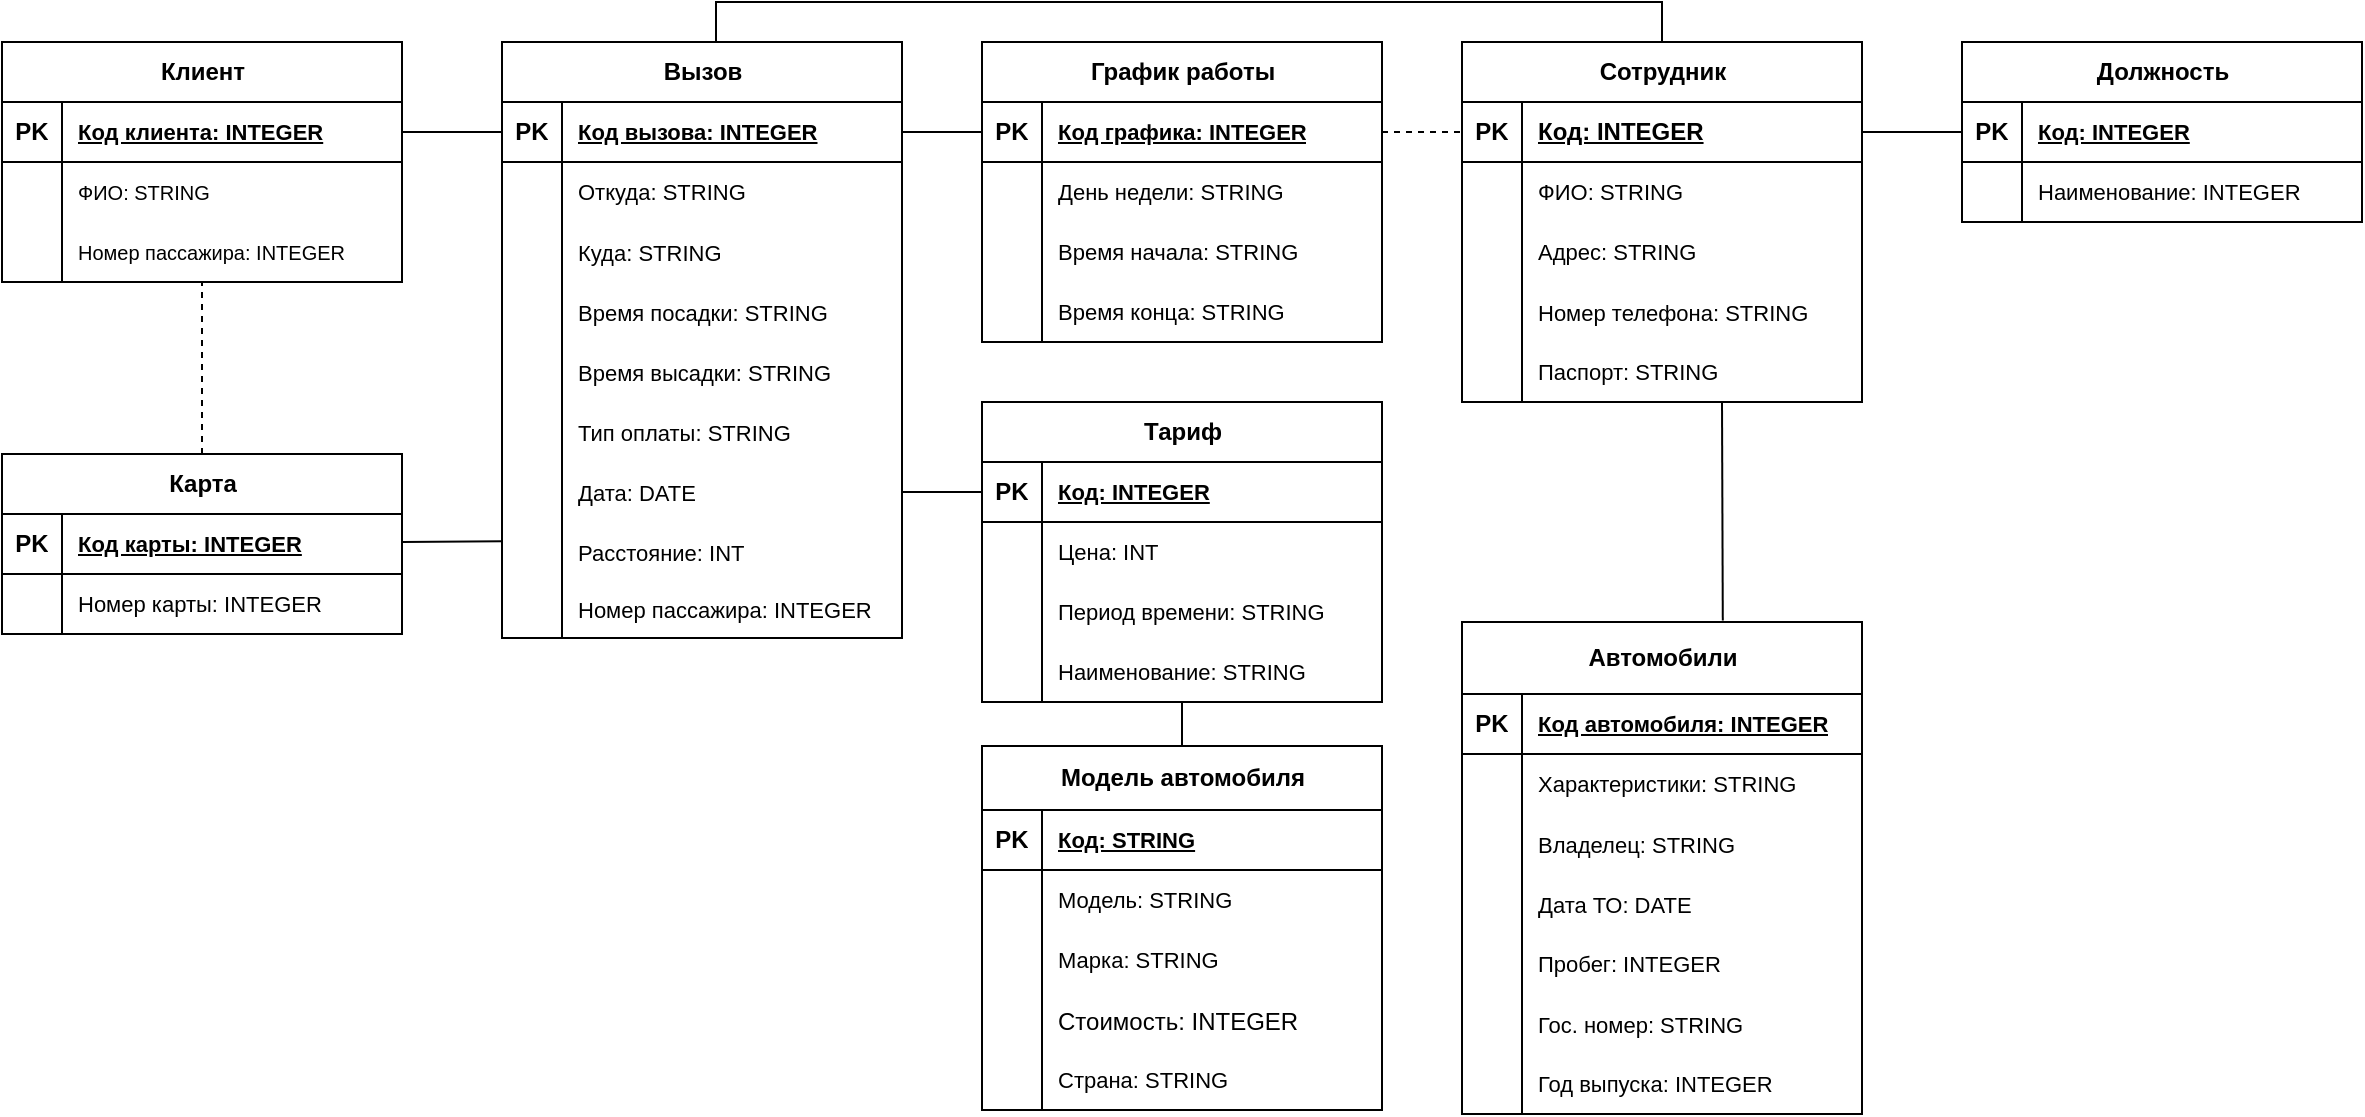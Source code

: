 <mxfile version="21.2.1" type="device">
  <diagram name="Страница 1" id="ogDxiG6b2JoTfeePN3ob">
    <mxGraphModel dx="1728" dy="962" grid="1" gridSize="10" guides="1" tooltips="1" connect="1" arrows="1" fold="1" page="1" pageScale="1" pageWidth="3300" pageHeight="4681" math="0" shadow="0">
      <root>
        <mxCell id="0" />
        <mxCell id="1" parent="0" />
        <mxCell id="PPsrqkETh91jD5gdjkap-1" value="&lt;div&gt;Вызов&lt;/div&gt;" style="shape=table;startSize=30;container=1;collapsible=1;childLayout=tableLayout;fixedRows=0;rowLines=0;fontStyle=1;align=center;resizeLast=0;html=1;columnLines=1;" vertex="1" parent="1">
          <mxGeometry x="710" y="230" width="200.0" height="298" as="geometry">
            <mxRectangle x="120" y="240" width="50" height="40" as="alternateBounds" />
          </mxGeometry>
        </mxCell>
        <mxCell id="PPsrqkETh91jD5gdjkap-2" value="" style="shape=tableRow;horizontal=0;startSize=0;swimlaneHead=0;swimlaneBody=0;fillColor=none;collapsible=0;dropTarget=0;points=[[0,0.5],[1,0.5]];portConstraint=eastwest;top=0;left=0;right=0;bottom=1;" vertex="1" parent="PPsrqkETh91jD5gdjkap-1">
          <mxGeometry y="30" width="200.0" height="30" as="geometry" />
        </mxCell>
        <mxCell id="PPsrqkETh91jD5gdjkap-3" value="PK" style="shape=partialRectangle;connectable=0;fillColor=none;top=0;left=0;bottom=0;right=0;fontStyle=1;overflow=hidden;whiteSpace=wrap;html=1;" vertex="1" parent="PPsrqkETh91jD5gdjkap-2">
          <mxGeometry width="30" height="30" as="geometry">
            <mxRectangle width="30" height="30" as="alternateBounds" />
          </mxGeometry>
        </mxCell>
        <mxCell id="PPsrqkETh91jD5gdjkap-4" value="&lt;font style=&quot;font-size: 11px;&quot;&gt;Код вызова: INTEGER&lt;/font&gt;" style="shape=partialRectangle;connectable=0;fillColor=none;top=0;left=0;bottom=0;right=0;align=left;spacingLeft=6;fontStyle=5;overflow=hidden;whiteSpace=wrap;html=1;" vertex="1" parent="PPsrqkETh91jD5gdjkap-2">
          <mxGeometry x="30" width="170" height="30" as="geometry">
            <mxRectangle width="170" height="30" as="alternateBounds" />
          </mxGeometry>
        </mxCell>
        <mxCell id="PPsrqkETh91jD5gdjkap-8" value="" style="shape=tableRow;horizontal=0;startSize=0;swimlaneHead=0;swimlaneBody=0;fillColor=none;collapsible=0;dropTarget=0;points=[[0,0.5],[1,0.5]];portConstraint=eastwest;top=0;left=0;right=0;bottom=0;" vertex="1" parent="PPsrqkETh91jD5gdjkap-1">
          <mxGeometry y="60" width="200.0" height="30" as="geometry" />
        </mxCell>
        <mxCell id="PPsrqkETh91jD5gdjkap-9" value="" style="shape=partialRectangle;connectable=0;fillColor=none;top=0;left=0;bottom=0;right=0;editable=1;overflow=hidden;whiteSpace=wrap;html=1;" vertex="1" parent="PPsrqkETh91jD5gdjkap-8">
          <mxGeometry width="30" height="30" as="geometry">
            <mxRectangle width="30" height="30" as="alternateBounds" />
          </mxGeometry>
        </mxCell>
        <mxCell id="PPsrqkETh91jD5gdjkap-10" value="&lt;font style=&quot;font-size: 11px;&quot;&gt;Откуда: STRING&lt;/font&gt;" style="shape=partialRectangle;connectable=0;fillColor=none;top=0;left=0;bottom=0;right=0;align=left;spacingLeft=6;overflow=hidden;whiteSpace=wrap;html=1;" vertex="1" parent="PPsrqkETh91jD5gdjkap-8">
          <mxGeometry x="30" width="170" height="30" as="geometry">
            <mxRectangle width="170" height="30" as="alternateBounds" />
          </mxGeometry>
        </mxCell>
        <mxCell id="PPsrqkETh91jD5gdjkap-196" value="" style="shape=tableRow;horizontal=0;startSize=0;swimlaneHead=0;swimlaneBody=0;fillColor=none;collapsible=0;dropTarget=0;points=[[0,0.5],[1,0.5]];portConstraint=eastwest;top=0;left=0;right=0;bottom=0;" vertex="1" parent="PPsrqkETh91jD5gdjkap-1">
          <mxGeometry y="90" width="200.0" height="30" as="geometry" />
        </mxCell>
        <mxCell id="PPsrqkETh91jD5gdjkap-197" value="" style="shape=partialRectangle;connectable=0;fillColor=none;top=0;left=0;bottom=0;right=0;editable=1;overflow=hidden;" vertex="1" parent="PPsrqkETh91jD5gdjkap-196">
          <mxGeometry width="30" height="30" as="geometry">
            <mxRectangle width="30" height="30" as="alternateBounds" />
          </mxGeometry>
        </mxCell>
        <mxCell id="PPsrqkETh91jD5gdjkap-198" value="Куда: STRING" style="shape=partialRectangle;connectable=0;fillColor=none;top=0;left=0;bottom=0;right=0;align=left;spacingLeft=6;overflow=hidden;fontSize=11;" vertex="1" parent="PPsrqkETh91jD5gdjkap-196">
          <mxGeometry x="30" width="170" height="30" as="geometry">
            <mxRectangle width="170" height="30" as="alternateBounds" />
          </mxGeometry>
        </mxCell>
        <mxCell id="PPsrqkETh91jD5gdjkap-202" value="" style="shape=tableRow;horizontal=0;startSize=0;swimlaneHead=0;swimlaneBody=0;fillColor=none;collapsible=0;dropTarget=0;points=[[0,0.5],[1,0.5]];portConstraint=eastwest;top=0;left=0;right=0;bottom=0;" vertex="1" parent="PPsrqkETh91jD5gdjkap-1">
          <mxGeometry y="120" width="200.0" height="30" as="geometry" />
        </mxCell>
        <mxCell id="PPsrqkETh91jD5gdjkap-203" value="" style="shape=partialRectangle;connectable=0;fillColor=none;top=0;left=0;bottom=0;right=0;editable=1;overflow=hidden;" vertex="1" parent="PPsrqkETh91jD5gdjkap-202">
          <mxGeometry width="30" height="30" as="geometry">
            <mxRectangle width="30" height="30" as="alternateBounds" />
          </mxGeometry>
        </mxCell>
        <mxCell id="PPsrqkETh91jD5gdjkap-204" value="Время посадки: STRING" style="shape=partialRectangle;connectable=0;fillColor=none;top=0;left=0;bottom=0;right=0;align=left;spacingLeft=6;overflow=hidden;fontSize=11;" vertex="1" parent="PPsrqkETh91jD5gdjkap-202">
          <mxGeometry x="30" width="170" height="30" as="geometry">
            <mxRectangle width="170" height="30" as="alternateBounds" />
          </mxGeometry>
        </mxCell>
        <mxCell id="PPsrqkETh91jD5gdjkap-208" value="" style="shape=tableRow;horizontal=0;startSize=0;swimlaneHead=0;swimlaneBody=0;fillColor=none;collapsible=0;dropTarget=0;points=[[0,0.5],[1,0.5]];portConstraint=eastwest;top=0;left=0;right=0;bottom=0;" vertex="1" parent="PPsrqkETh91jD5gdjkap-1">
          <mxGeometry y="150" width="200.0" height="30" as="geometry" />
        </mxCell>
        <mxCell id="PPsrqkETh91jD5gdjkap-209" value="" style="shape=partialRectangle;connectable=0;fillColor=none;top=0;left=0;bottom=0;right=0;editable=1;overflow=hidden;" vertex="1" parent="PPsrqkETh91jD5gdjkap-208">
          <mxGeometry width="30" height="30" as="geometry">
            <mxRectangle width="30" height="30" as="alternateBounds" />
          </mxGeometry>
        </mxCell>
        <mxCell id="PPsrqkETh91jD5gdjkap-210" value="Время высадки: STRING" style="shape=partialRectangle;connectable=0;fillColor=none;top=0;left=0;bottom=0;right=0;align=left;spacingLeft=6;overflow=hidden;fontSize=11;" vertex="1" parent="PPsrqkETh91jD5gdjkap-208">
          <mxGeometry x="30" width="170" height="30" as="geometry">
            <mxRectangle width="170" height="30" as="alternateBounds" />
          </mxGeometry>
        </mxCell>
        <mxCell id="PPsrqkETh91jD5gdjkap-205" value="" style="shape=tableRow;horizontal=0;startSize=0;swimlaneHead=0;swimlaneBody=0;fillColor=none;collapsible=0;dropTarget=0;points=[[0,0.5],[1,0.5]];portConstraint=eastwest;top=0;left=0;right=0;bottom=0;" vertex="1" parent="PPsrqkETh91jD5gdjkap-1">
          <mxGeometry y="180" width="200.0" height="30" as="geometry" />
        </mxCell>
        <mxCell id="PPsrqkETh91jD5gdjkap-206" value="" style="shape=partialRectangle;connectable=0;fillColor=none;top=0;left=0;bottom=0;right=0;editable=1;overflow=hidden;" vertex="1" parent="PPsrqkETh91jD5gdjkap-205">
          <mxGeometry width="30" height="30" as="geometry">
            <mxRectangle width="30" height="30" as="alternateBounds" />
          </mxGeometry>
        </mxCell>
        <mxCell id="PPsrqkETh91jD5gdjkap-207" value="Тип оплаты: STRING" style="shape=partialRectangle;connectable=0;fillColor=none;top=0;left=0;bottom=0;right=0;align=left;spacingLeft=6;overflow=hidden;fontSize=11;" vertex="1" parent="PPsrqkETh91jD5gdjkap-205">
          <mxGeometry x="30" width="170" height="30" as="geometry">
            <mxRectangle width="170" height="30" as="alternateBounds" />
          </mxGeometry>
        </mxCell>
        <mxCell id="PPsrqkETh91jD5gdjkap-211" value="" style="shape=tableRow;horizontal=0;startSize=0;swimlaneHead=0;swimlaneBody=0;fillColor=none;collapsible=0;dropTarget=0;points=[[0,0.5],[1,0.5]];portConstraint=eastwest;top=0;left=0;right=0;bottom=0;" vertex="1" parent="PPsrqkETh91jD5gdjkap-1">
          <mxGeometry y="210" width="200.0" height="30" as="geometry" />
        </mxCell>
        <mxCell id="PPsrqkETh91jD5gdjkap-212" value="" style="shape=partialRectangle;connectable=0;fillColor=none;top=0;left=0;bottom=0;right=0;editable=1;overflow=hidden;" vertex="1" parent="PPsrqkETh91jD5gdjkap-211">
          <mxGeometry width="30" height="30" as="geometry">
            <mxRectangle width="30" height="30" as="alternateBounds" />
          </mxGeometry>
        </mxCell>
        <mxCell id="PPsrqkETh91jD5gdjkap-213" value="Дата: DATE" style="shape=partialRectangle;connectable=0;fillColor=none;top=0;left=0;bottom=0;right=0;align=left;spacingLeft=6;overflow=hidden;fontSize=11;" vertex="1" parent="PPsrqkETh91jD5gdjkap-211">
          <mxGeometry x="30" width="170" height="30" as="geometry">
            <mxRectangle width="170" height="30" as="alternateBounds" />
          </mxGeometry>
        </mxCell>
        <mxCell id="PPsrqkETh91jD5gdjkap-199" value="" style="shape=tableRow;horizontal=0;startSize=0;swimlaneHead=0;swimlaneBody=0;fillColor=none;collapsible=0;dropTarget=0;points=[[0,0.5],[1,0.5]];portConstraint=eastwest;top=0;left=0;right=0;bottom=0;" vertex="1" parent="PPsrqkETh91jD5gdjkap-1">
          <mxGeometry y="240" width="200.0" height="30" as="geometry" />
        </mxCell>
        <mxCell id="PPsrqkETh91jD5gdjkap-200" value="" style="shape=partialRectangle;connectable=0;fillColor=none;top=0;left=0;bottom=0;right=0;editable=1;overflow=hidden;" vertex="1" parent="PPsrqkETh91jD5gdjkap-199">
          <mxGeometry width="30" height="30" as="geometry">
            <mxRectangle width="30" height="30" as="alternateBounds" />
          </mxGeometry>
        </mxCell>
        <mxCell id="PPsrqkETh91jD5gdjkap-201" value="Расстояние: INT" style="shape=partialRectangle;connectable=0;fillColor=none;top=0;left=0;bottom=0;right=0;align=left;spacingLeft=6;overflow=hidden;fontSize=11;" vertex="1" parent="PPsrqkETh91jD5gdjkap-199">
          <mxGeometry x="30" width="170" height="30" as="geometry">
            <mxRectangle width="170" height="30" as="alternateBounds" />
          </mxGeometry>
        </mxCell>
        <mxCell id="PPsrqkETh91jD5gdjkap-5" value="" style="shape=tableRow;horizontal=0;startSize=0;swimlaneHead=0;swimlaneBody=0;fillColor=none;collapsible=0;dropTarget=0;points=[[0,0.5],[1,0.5]];portConstraint=eastwest;top=0;left=0;right=0;bottom=0;" vertex="1" parent="PPsrqkETh91jD5gdjkap-1">
          <mxGeometry y="270" width="200.0" height="28" as="geometry" />
        </mxCell>
        <mxCell id="PPsrqkETh91jD5gdjkap-6" value="" style="shape=partialRectangle;connectable=0;fillColor=none;top=0;left=0;bottom=0;right=0;editable=1;overflow=hidden;whiteSpace=wrap;html=1;" vertex="1" parent="PPsrqkETh91jD5gdjkap-5">
          <mxGeometry width="30" height="28" as="geometry">
            <mxRectangle width="30" height="28" as="alternateBounds" />
          </mxGeometry>
        </mxCell>
        <mxCell id="PPsrqkETh91jD5gdjkap-7" value="&lt;font style=&quot;font-size: 11px;&quot;&gt;Номер пассажира: INTEGER&lt;/font&gt;" style="shape=partialRectangle;connectable=0;fillColor=none;top=0;left=0;bottom=0;right=0;align=left;spacingLeft=6;overflow=hidden;whiteSpace=wrap;html=1;" vertex="1" parent="PPsrqkETh91jD5gdjkap-5">
          <mxGeometry x="30" width="170" height="28" as="geometry">
            <mxRectangle width="170" height="28" as="alternateBounds" />
          </mxGeometry>
        </mxCell>
        <mxCell id="PPsrqkETh91jD5gdjkap-66" value="Автомобили" style="shape=table;startSize=36;container=1;collapsible=1;childLayout=tableLayout;fixedRows=1;rowLines=0;fontStyle=1;align=center;resizeLast=1;html=1;" vertex="1" parent="1">
          <mxGeometry x="1190" y="520" width="200" height="246" as="geometry" />
        </mxCell>
        <mxCell id="PPsrqkETh91jD5gdjkap-67" value="" style="shape=tableRow;horizontal=0;startSize=0;swimlaneHead=0;swimlaneBody=0;fillColor=none;collapsible=0;dropTarget=0;points=[[0,0.5],[1,0.5]];portConstraint=eastwest;top=0;left=0;right=0;bottom=1;" vertex="1" parent="PPsrqkETh91jD5gdjkap-66">
          <mxGeometry y="36" width="200" height="30" as="geometry" />
        </mxCell>
        <mxCell id="PPsrqkETh91jD5gdjkap-68" value="PK" style="shape=partialRectangle;connectable=0;fillColor=none;top=0;left=0;bottom=0;right=0;fontStyle=1;overflow=hidden;whiteSpace=wrap;html=1;" vertex="1" parent="PPsrqkETh91jD5gdjkap-67">
          <mxGeometry width="30" height="30" as="geometry">
            <mxRectangle width="30" height="30" as="alternateBounds" />
          </mxGeometry>
        </mxCell>
        <mxCell id="PPsrqkETh91jD5gdjkap-69" value="&lt;font style=&quot;font-size: 11px;&quot;&gt;Код автомобиля: INTEGER&lt;/font&gt;" style="shape=partialRectangle;connectable=0;fillColor=none;top=0;left=0;bottom=0;right=0;align=left;spacingLeft=6;fontStyle=5;overflow=hidden;whiteSpace=wrap;html=1;" vertex="1" parent="PPsrqkETh91jD5gdjkap-67">
          <mxGeometry x="30" width="170" height="30" as="geometry">
            <mxRectangle width="170" height="30" as="alternateBounds" />
          </mxGeometry>
        </mxCell>
        <mxCell id="PPsrqkETh91jD5gdjkap-70" value="" style="shape=tableRow;horizontal=0;startSize=0;swimlaneHead=0;swimlaneBody=0;fillColor=none;collapsible=0;dropTarget=0;points=[[0,0.5],[1,0.5]];portConstraint=eastwest;top=0;left=0;right=0;bottom=0;" vertex="1" parent="PPsrqkETh91jD5gdjkap-66">
          <mxGeometry y="66" width="200" height="30" as="geometry" />
        </mxCell>
        <mxCell id="PPsrqkETh91jD5gdjkap-71" value="" style="shape=partialRectangle;connectable=0;fillColor=none;top=0;left=0;bottom=0;right=0;editable=1;overflow=hidden;whiteSpace=wrap;html=1;" vertex="1" parent="PPsrqkETh91jD5gdjkap-70">
          <mxGeometry width="30" height="30" as="geometry">
            <mxRectangle width="30" height="30" as="alternateBounds" />
          </mxGeometry>
        </mxCell>
        <mxCell id="PPsrqkETh91jD5gdjkap-72" value="&lt;font style=&quot;font-size: 11px;&quot;&gt;Характеристики: STRING&lt;/font&gt;" style="shape=partialRectangle;connectable=0;fillColor=none;top=0;left=0;bottom=0;right=0;align=left;spacingLeft=6;overflow=hidden;whiteSpace=wrap;html=1;" vertex="1" parent="PPsrqkETh91jD5gdjkap-70">
          <mxGeometry x="30" width="170" height="30" as="geometry">
            <mxRectangle width="170" height="30" as="alternateBounds" />
          </mxGeometry>
        </mxCell>
        <mxCell id="PPsrqkETh91jD5gdjkap-217" value="" style="shape=tableRow;horizontal=0;startSize=0;swimlaneHead=0;swimlaneBody=0;fillColor=none;collapsible=0;dropTarget=0;points=[[0,0.5],[1,0.5]];portConstraint=eastwest;top=0;left=0;right=0;bottom=0;" vertex="1" parent="PPsrqkETh91jD5gdjkap-66">
          <mxGeometry y="96" width="200" height="30" as="geometry" />
        </mxCell>
        <mxCell id="PPsrqkETh91jD5gdjkap-218" value="" style="shape=partialRectangle;connectable=0;fillColor=none;top=0;left=0;bottom=0;right=0;editable=1;overflow=hidden;" vertex="1" parent="PPsrqkETh91jD5gdjkap-217">
          <mxGeometry width="30" height="30" as="geometry">
            <mxRectangle width="30" height="30" as="alternateBounds" />
          </mxGeometry>
        </mxCell>
        <mxCell id="PPsrqkETh91jD5gdjkap-219" value="Владелец: STRING" style="shape=partialRectangle;connectable=0;fillColor=none;top=0;left=0;bottom=0;right=0;align=left;spacingLeft=6;overflow=hidden;fontSize=11;" vertex="1" parent="PPsrqkETh91jD5gdjkap-217">
          <mxGeometry x="30" width="170" height="30" as="geometry">
            <mxRectangle width="170" height="30" as="alternateBounds" />
          </mxGeometry>
        </mxCell>
        <mxCell id="PPsrqkETh91jD5gdjkap-214" value="" style="shape=tableRow;horizontal=0;startSize=0;swimlaneHead=0;swimlaneBody=0;fillColor=none;collapsible=0;dropTarget=0;points=[[0,0.5],[1,0.5]];portConstraint=eastwest;top=0;left=0;right=0;bottom=0;" vertex="1" parent="PPsrqkETh91jD5gdjkap-66">
          <mxGeometry y="126" width="200" height="30" as="geometry" />
        </mxCell>
        <mxCell id="PPsrqkETh91jD5gdjkap-215" value="" style="shape=partialRectangle;connectable=0;fillColor=none;top=0;left=0;bottom=0;right=0;editable=1;overflow=hidden;" vertex="1" parent="PPsrqkETh91jD5gdjkap-214">
          <mxGeometry width="30" height="30" as="geometry">
            <mxRectangle width="30" height="30" as="alternateBounds" />
          </mxGeometry>
        </mxCell>
        <mxCell id="PPsrqkETh91jD5gdjkap-216" value="Дата ТО: DATE" style="shape=partialRectangle;connectable=0;fillColor=none;top=0;left=0;bottom=0;right=0;align=left;spacingLeft=6;overflow=hidden;fontSize=11;" vertex="1" parent="PPsrqkETh91jD5gdjkap-214">
          <mxGeometry x="30" width="170" height="30" as="geometry">
            <mxRectangle width="170" height="30" as="alternateBounds" />
          </mxGeometry>
        </mxCell>
        <mxCell id="PPsrqkETh91jD5gdjkap-73" value="" style="shape=tableRow;horizontal=0;startSize=0;swimlaneHead=0;swimlaneBody=0;fillColor=none;collapsible=0;dropTarget=0;points=[[0,0.5],[1,0.5]];portConstraint=eastwest;top=0;left=0;right=0;bottom=0;" vertex="1" parent="PPsrqkETh91jD5gdjkap-66">
          <mxGeometry y="156" width="200" height="30" as="geometry" />
        </mxCell>
        <mxCell id="PPsrqkETh91jD5gdjkap-74" value="" style="shape=partialRectangle;connectable=0;fillColor=none;top=0;left=0;bottom=0;right=0;editable=1;overflow=hidden;whiteSpace=wrap;html=1;" vertex="1" parent="PPsrqkETh91jD5gdjkap-73">
          <mxGeometry width="30" height="30" as="geometry">
            <mxRectangle width="30" height="30" as="alternateBounds" />
          </mxGeometry>
        </mxCell>
        <mxCell id="PPsrqkETh91jD5gdjkap-75" value="&lt;font style=&quot;font-size: 11px;&quot;&gt;Пробег: INTEGER&lt;/font&gt;" style="shape=partialRectangle;connectable=0;fillColor=none;top=0;left=0;bottom=0;right=0;align=left;spacingLeft=6;overflow=hidden;whiteSpace=wrap;html=1;" vertex="1" parent="PPsrqkETh91jD5gdjkap-73">
          <mxGeometry x="30" width="170" height="30" as="geometry">
            <mxRectangle width="170" height="30" as="alternateBounds" />
          </mxGeometry>
        </mxCell>
        <mxCell id="PPsrqkETh91jD5gdjkap-220" value="" style="shape=tableRow;horizontal=0;startSize=0;swimlaneHead=0;swimlaneBody=0;fillColor=none;collapsible=0;dropTarget=0;points=[[0,0.5],[1,0.5]];portConstraint=eastwest;top=0;left=0;right=0;bottom=0;" vertex="1" parent="PPsrqkETh91jD5gdjkap-66">
          <mxGeometry y="186" width="200" height="30" as="geometry" />
        </mxCell>
        <mxCell id="PPsrqkETh91jD5gdjkap-221" value="" style="shape=partialRectangle;connectable=0;fillColor=none;top=0;left=0;bottom=0;right=0;editable=1;overflow=hidden;" vertex="1" parent="PPsrqkETh91jD5gdjkap-220">
          <mxGeometry width="30" height="30" as="geometry">
            <mxRectangle width="30" height="30" as="alternateBounds" />
          </mxGeometry>
        </mxCell>
        <mxCell id="PPsrqkETh91jD5gdjkap-222" value="Гос. номер: STRING" style="shape=partialRectangle;connectable=0;fillColor=none;top=0;left=0;bottom=0;right=0;align=left;spacingLeft=6;overflow=hidden;fontSize=11;" vertex="1" parent="PPsrqkETh91jD5gdjkap-220">
          <mxGeometry x="30" width="170" height="30" as="geometry">
            <mxRectangle width="170" height="30" as="alternateBounds" />
          </mxGeometry>
        </mxCell>
        <mxCell id="PPsrqkETh91jD5gdjkap-76" value="" style="shape=tableRow;horizontal=0;startSize=0;swimlaneHead=0;swimlaneBody=0;fillColor=none;collapsible=0;dropTarget=0;points=[[0,0.5],[1,0.5]];portConstraint=eastwest;top=0;left=0;right=0;bottom=0;" vertex="1" parent="PPsrqkETh91jD5gdjkap-66">
          <mxGeometry y="216" width="200" height="30" as="geometry" />
        </mxCell>
        <mxCell id="PPsrqkETh91jD5gdjkap-77" value="" style="shape=partialRectangle;connectable=0;fillColor=none;top=0;left=0;bottom=0;right=0;editable=1;overflow=hidden;whiteSpace=wrap;html=1;" vertex="1" parent="PPsrqkETh91jD5gdjkap-76">
          <mxGeometry width="30" height="30" as="geometry">
            <mxRectangle width="30" height="30" as="alternateBounds" />
          </mxGeometry>
        </mxCell>
        <mxCell id="PPsrqkETh91jD5gdjkap-78" value="&lt;font style=&quot;font-size: 11px;&quot;&gt;Год выпуска: INTEGER&lt;/font&gt;" style="shape=partialRectangle;connectable=0;fillColor=none;top=0;left=0;bottom=0;right=0;align=left;spacingLeft=6;overflow=hidden;whiteSpace=wrap;html=1;" vertex="1" parent="PPsrqkETh91jD5gdjkap-76">
          <mxGeometry x="30" width="170" height="30" as="geometry">
            <mxRectangle width="170" height="30" as="alternateBounds" />
          </mxGeometry>
        </mxCell>
        <mxCell id="PPsrqkETh91jD5gdjkap-79" value="Тариф" style="shape=table;startSize=30;container=1;collapsible=1;childLayout=tableLayout;fixedRows=1;rowLines=0;fontStyle=1;align=center;resizeLast=1;html=1;" vertex="1" parent="1">
          <mxGeometry x="950" y="410" width="200.0" height="150" as="geometry" />
        </mxCell>
        <mxCell id="PPsrqkETh91jD5gdjkap-80" value="" style="shape=tableRow;horizontal=0;startSize=0;swimlaneHead=0;swimlaneBody=0;fillColor=none;collapsible=0;dropTarget=0;points=[[0,0.5],[1,0.5]];portConstraint=eastwest;top=0;left=0;right=0;bottom=1;" vertex="1" parent="PPsrqkETh91jD5gdjkap-79">
          <mxGeometry y="30" width="200.0" height="30" as="geometry" />
        </mxCell>
        <mxCell id="PPsrqkETh91jD5gdjkap-81" value="PK" style="shape=partialRectangle;connectable=0;fillColor=none;top=0;left=0;bottom=0;right=0;fontStyle=1;overflow=hidden;whiteSpace=wrap;html=1;" vertex="1" parent="PPsrqkETh91jD5gdjkap-80">
          <mxGeometry width="30" height="30" as="geometry">
            <mxRectangle width="30" height="30" as="alternateBounds" />
          </mxGeometry>
        </mxCell>
        <mxCell id="PPsrqkETh91jD5gdjkap-82" value="&lt;font style=&quot;font-size: 11px;&quot;&gt;Код: INTEGER&lt;br&gt;&lt;/font&gt;" style="shape=partialRectangle;connectable=0;fillColor=none;top=0;left=0;bottom=0;right=0;align=left;spacingLeft=6;fontStyle=5;overflow=hidden;whiteSpace=wrap;html=1;" vertex="1" parent="PPsrqkETh91jD5gdjkap-80">
          <mxGeometry x="30" width="170.0" height="30" as="geometry">
            <mxRectangle width="170.0" height="30" as="alternateBounds" />
          </mxGeometry>
        </mxCell>
        <mxCell id="PPsrqkETh91jD5gdjkap-83" value="" style="shape=tableRow;horizontal=0;startSize=0;swimlaneHead=0;swimlaneBody=0;fillColor=none;collapsible=0;dropTarget=0;points=[[0,0.5],[1,0.5]];portConstraint=eastwest;top=0;left=0;right=0;bottom=0;" vertex="1" parent="PPsrqkETh91jD5gdjkap-79">
          <mxGeometry y="60" width="200.0" height="30" as="geometry" />
        </mxCell>
        <mxCell id="PPsrqkETh91jD5gdjkap-84" value="" style="shape=partialRectangle;connectable=0;fillColor=none;top=0;left=0;bottom=0;right=0;editable=1;overflow=hidden;whiteSpace=wrap;html=1;" vertex="1" parent="PPsrqkETh91jD5gdjkap-83">
          <mxGeometry width="30" height="30" as="geometry">
            <mxRectangle width="30" height="30" as="alternateBounds" />
          </mxGeometry>
        </mxCell>
        <mxCell id="PPsrqkETh91jD5gdjkap-85" value="&lt;font style=&quot;font-size: 11px;&quot;&gt;Цена: INT&lt;/font&gt;" style="shape=partialRectangle;connectable=0;fillColor=none;top=0;left=0;bottom=0;right=0;align=left;spacingLeft=6;overflow=hidden;whiteSpace=wrap;html=1;" vertex="1" parent="PPsrqkETh91jD5gdjkap-83">
          <mxGeometry x="30" width="170.0" height="30" as="geometry">
            <mxRectangle width="170.0" height="30" as="alternateBounds" />
          </mxGeometry>
        </mxCell>
        <mxCell id="PPsrqkETh91jD5gdjkap-86" value="" style="shape=tableRow;horizontal=0;startSize=0;swimlaneHead=0;swimlaneBody=0;fillColor=none;collapsible=0;dropTarget=0;points=[[0,0.5],[1,0.5]];portConstraint=eastwest;top=0;left=0;right=0;bottom=0;" vertex="1" parent="PPsrqkETh91jD5gdjkap-79">
          <mxGeometry y="90" width="200.0" height="30" as="geometry" />
        </mxCell>
        <mxCell id="PPsrqkETh91jD5gdjkap-87" value="" style="shape=partialRectangle;connectable=0;fillColor=none;top=0;left=0;bottom=0;right=0;editable=1;overflow=hidden;whiteSpace=wrap;html=1;" vertex="1" parent="PPsrqkETh91jD5gdjkap-86">
          <mxGeometry width="30" height="30" as="geometry">
            <mxRectangle width="30" height="30" as="alternateBounds" />
          </mxGeometry>
        </mxCell>
        <mxCell id="PPsrqkETh91jD5gdjkap-88" value="&lt;font style=&quot;font-size: 11px;&quot;&gt;Период времени: STRING&lt;/font&gt;" style="shape=partialRectangle;connectable=0;fillColor=none;top=0;left=0;bottom=0;right=0;align=left;spacingLeft=6;overflow=hidden;whiteSpace=wrap;html=1;" vertex="1" parent="PPsrqkETh91jD5gdjkap-86">
          <mxGeometry x="30" width="170.0" height="30" as="geometry">
            <mxRectangle width="170.0" height="30" as="alternateBounds" />
          </mxGeometry>
        </mxCell>
        <mxCell id="PPsrqkETh91jD5gdjkap-89" value="" style="shape=tableRow;horizontal=0;startSize=0;swimlaneHead=0;swimlaneBody=0;fillColor=none;collapsible=0;dropTarget=0;points=[[0,0.5],[1,0.5]];portConstraint=eastwest;top=0;left=0;right=0;bottom=0;" vertex="1" parent="PPsrqkETh91jD5gdjkap-79">
          <mxGeometry y="120" width="200.0" height="30" as="geometry" />
        </mxCell>
        <mxCell id="PPsrqkETh91jD5gdjkap-90" value="" style="shape=partialRectangle;connectable=0;fillColor=none;top=0;left=0;bottom=0;right=0;editable=1;overflow=hidden;whiteSpace=wrap;html=1;" vertex="1" parent="PPsrqkETh91jD5gdjkap-89">
          <mxGeometry width="30" height="30" as="geometry">
            <mxRectangle width="30" height="30" as="alternateBounds" />
          </mxGeometry>
        </mxCell>
        <mxCell id="PPsrqkETh91jD5gdjkap-91" value="&lt;font style=&quot;font-size: 11px;&quot;&gt;Наименование: STRING&lt;/font&gt;" style="shape=partialRectangle;connectable=0;fillColor=none;top=0;left=0;bottom=0;right=0;align=left;spacingLeft=6;overflow=hidden;whiteSpace=wrap;html=1;" vertex="1" parent="PPsrqkETh91jD5gdjkap-89">
          <mxGeometry x="30" width="170.0" height="30" as="geometry">
            <mxRectangle width="170.0" height="30" as="alternateBounds" />
          </mxGeometry>
        </mxCell>
        <mxCell id="PPsrqkETh91jD5gdjkap-92" value="Клиент" style="shape=table;startSize=30;container=1;collapsible=1;childLayout=tableLayout;fixedRows=1;rowLines=0;fontStyle=1;align=center;resizeLast=1;html=1;" vertex="1" parent="1">
          <mxGeometry x="460" y="230" width="200.0" height="120" as="geometry" />
        </mxCell>
        <mxCell id="PPsrqkETh91jD5gdjkap-93" value="" style="shape=tableRow;horizontal=0;startSize=0;swimlaneHead=0;swimlaneBody=0;fillColor=none;collapsible=0;dropTarget=0;points=[[0,0.5],[1,0.5]];portConstraint=eastwest;top=0;left=0;right=0;bottom=1;" vertex="1" parent="PPsrqkETh91jD5gdjkap-92">
          <mxGeometry y="30" width="200.0" height="30" as="geometry" />
        </mxCell>
        <mxCell id="PPsrqkETh91jD5gdjkap-94" value="PK" style="shape=partialRectangle;connectable=0;fillColor=none;top=0;left=0;bottom=0;right=0;fontStyle=1;overflow=hidden;whiteSpace=wrap;html=1;" vertex="1" parent="PPsrqkETh91jD5gdjkap-93">
          <mxGeometry width="30" height="30" as="geometry">
            <mxRectangle width="30" height="30" as="alternateBounds" />
          </mxGeometry>
        </mxCell>
        <mxCell id="PPsrqkETh91jD5gdjkap-95" value="&lt;font style=&quot;font-size: 11px;&quot;&gt;Код клиента: INTEGER&lt;/font&gt;" style="shape=partialRectangle;connectable=0;fillColor=none;top=0;left=0;bottom=0;right=0;align=left;spacingLeft=6;fontStyle=5;overflow=hidden;whiteSpace=wrap;html=1;" vertex="1" parent="PPsrqkETh91jD5gdjkap-93">
          <mxGeometry x="30" width="170.0" height="30" as="geometry">
            <mxRectangle width="170.0" height="30" as="alternateBounds" />
          </mxGeometry>
        </mxCell>
        <mxCell id="PPsrqkETh91jD5gdjkap-96" value="" style="shape=tableRow;horizontal=0;startSize=0;swimlaneHead=0;swimlaneBody=0;fillColor=none;collapsible=0;dropTarget=0;points=[[0,0.5],[1,0.5]];portConstraint=eastwest;top=0;left=0;right=0;bottom=0;" vertex="1" parent="PPsrqkETh91jD5gdjkap-92">
          <mxGeometry y="60" width="200.0" height="30" as="geometry" />
        </mxCell>
        <mxCell id="PPsrqkETh91jD5gdjkap-97" value="" style="shape=partialRectangle;connectable=0;fillColor=none;top=0;left=0;bottom=0;right=0;editable=1;overflow=hidden;whiteSpace=wrap;html=1;" vertex="1" parent="PPsrqkETh91jD5gdjkap-96">
          <mxGeometry width="30" height="30" as="geometry">
            <mxRectangle width="30" height="30" as="alternateBounds" />
          </mxGeometry>
        </mxCell>
        <mxCell id="PPsrqkETh91jD5gdjkap-98" value="&lt;div&gt;&lt;font style=&quot;font-size: 10px;&quot;&gt;ФИО: STRING&lt;/font&gt;&lt;/div&gt;" style="shape=partialRectangle;connectable=0;fillColor=none;top=0;left=0;bottom=0;right=0;align=left;spacingLeft=6;overflow=hidden;whiteSpace=wrap;html=1;" vertex="1" parent="PPsrqkETh91jD5gdjkap-96">
          <mxGeometry x="30" width="170.0" height="30" as="geometry">
            <mxRectangle width="170.0" height="30" as="alternateBounds" />
          </mxGeometry>
        </mxCell>
        <mxCell id="PPsrqkETh91jD5gdjkap-99" value="" style="shape=tableRow;horizontal=0;startSize=0;swimlaneHead=0;swimlaneBody=0;fillColor=none;collapsible=0;dropTarget=0;points=[[0,0.5],[1,0.5]];portConstraint=eastwest;top=0;left=0;right=0;bottom=0;" vertex="1" parent="PPsrqkETh91jD5gdjkap-92">
          <mxGeometry y="90" width="200.0" height="30" as="geometry" />
        </mxCell>
        <mxCell id="PPsrqkETh91jD5gdjkap-100" value="" style="shape=partialRectangle;connectable=0;fillColor=none;top=0;left=0;bottom=0;right=0;editable=1;overflow=hidden;whiteSpace=wrap;html=1;" vertex="1" parent="PPsrqkETh91jD5gdjkap-99">
          <mxGeometry width="30" height="30" as="geometry">
            <mxRectangle width="30" height="30" as="alternateBounds" />
          </mxGeometry>
        </mxCell>
        <mxCell id="PPsrqkETh91jD5gdjkap-101" value="&lt;font style=&quot;font-size: 10px;&quot;&gt;Номер пассажира: INTEGER&lt;/font&gt;" style="shape=partialRectangle;connectable=0;fillColor=none;top=0;left=0;bottom=0;right=0;align=left;spacingLeft=6;overflow=hidden;whiteSpace=wrap;html=1;" vertex="1" parent="PPsrqkETh91jD5gdjkap-99">
          <mxGeometry x="30" width="170.0" height="30" as="geometry">
            <mxRectangle width="170.0" height="30" as="alternateBounds" />
          </mxGeometry>
        </mxCell>
        <mxCell id="PPsrqkETh91jD5gdjkap-118" value="Сотрудник" style="shape=table;startSize=30;container=1;collapsible=1;childLayout=tableLayout;fixedRows=1;rowLines=0;fontStyle=1;align=center;resizeLast=1;html=1;" vertex="1" parent="1">
          <mxGeometry x="1190" y="230" width="200" height="180" as="geometry" />
        </mxCell>
        <mxCell id="PPsrqkETh91jD5gdjkap-119" value="" style="shape=tableRow;horizontal=0;startSize=0;swimlaneHead=0;swimlaneBody=0;fillColor=none;collapsible=0;dropTarget=0;points=[[0,0.5],[1,0.5]];portConstraint=eastwest;top=0;left=0;right=0;bottom=1;" vertex="1" parent="PPsrqkETh91jD5gdjkap-118">
          <mxGeometry y="30" width="200" height="30" as="geometry" />
        </mxCell>
        <mxCell id="PPsrqkETh91jD5gdjkap-120" value="PK" style="shape=partialRectangle;connectable=0;fillColor=none;top=0;left=0;bottom=0;right=0;fontStyle=1;overflow=hidden;whiteSpace=wrap;html=1;" vertex="1" parent="PPsrqkETh91jD5gdjkap-119">
          <mxGeometry width="30" height="30" as="geometry">
            <mxRectangle width="30" height="30" as="alternateBounds" />
          </mxGeometry>
        </mxCell>
        <mxCell id="PPsrqkETh91jD5gdjkap-121" value="Код: INTEGER" style="shape=partialRectangle;connectable=0;fillColor=none;top=0;left=0;bottom=0;right=0;align=left;spacingLeft=6;fontStyle=5;overflow=hidden;whiteSpace=wrap;html=1;" vertex="1" parent="PPsrqkETh91jD5gdjkap-119">
          <mxGeometry x="30" width="170" height="30" as="geometry">
            <mxRectangle width="170" height="30" as="alternateBounds" />
          </mxGeometry>
        </mxCell>
        <mxCell id="PPsrqkETh91jD5gdjkap-122" value="" style="shape=tableRow;horizontal=0;startSize=0;swimlaneHead=0;swimlaneBody=0;fillColor=none;collapsible=0;dropTarget=0;points=[[0,0.5],[1,0.5]];portConstraint=eastwest;top=0;left=0;right=0;bottom=0;" vertex="1" parent="PPsrqkETh91jD5gdjkap-118">
          <mxGeometry y="60" width="200" height="30" as="geometry" />
        </mxCell>
        <mxCell id="PPsrqkETh91jD5gdjkap-123" value="" style="shape=partialRectangle;connectable=0;fillColor=none;top=0;left=0;bottom=0;right=0;editable=1;overflow=hidden;whiteSpace=wrap;html=1;" vertex="1" parent="PPsrqkETh91jD5gdjkap-122">
          <mxGeometry width="30" height="30" as="geometry">
            <mxRectangle width="30" height="30" as="alternateBounds" />
          </mxGeometry>
        </mxCell>
        <mxCell id="PPsrqkETh91jD5gdjkap-124" value="&lt;font style=&quot;font-size: 11px;&quot;&gt;ФИО: STRING&lt;/font&gt;" style="shape=partialRectangle;connectable=0;fillColor=none;top=0;left=0;bottom=0;right=0;align=left;spacingLeft=6;overflow=hidden;whiteSpace=wrap;html=1;" vertex="1" parent="PPsrqkETh91jD5gdjkap-122">
          <mxGeometry x="30" width="170" height="30" as="geometry">
            <mxRectangle width="170" height="30" as="alternateBounds" />
          </mxGeometry>
        </mxCell>
        <mxCell id="PPsrqkETh91jD5gdjkap-125" value="" style="shape=tableRow;horizontal=0;startSize=0;swimlaneHead=0;swimlaneBody=0;fillColor=none;collapsible=0;dropTarget=0;points=[[0,0.5],[1,0.5]];portConstraint=eastwest;top=0;left=0;right=0;bottom=0;" vertex="1" parent="PPsrqkETh91jD5gdjkap-118">
          <mxGeometry y="90" width="200" height="30" as="geometry" />
        </mxCell>
        <mxCell id="PPsrqkETh91jD5gdjkap-126" value="" style="shape=partialRectangle;connectable=0;fillColor=none;top=0;left=0;bottom=0;right=0;editable=1;overflow=hidden;whiteSpace=wrap;html=1;" vertex="1" parent="PPsrqkETh91jD5gdjkap-125">
          <mxGeometry width="30" height="30" as="geometry">
            <mxRectangle width="30" height="30" as="alternateBounds" />
          </mxGeometry>
        </mxCell>
        <mxCell id="PPsrqkETh91jD5gdjkap-127" value="&lt;font style=&quot;font-size: 11px;&quot;&gt;Адрес: STRING&lt;/font&gt;" style="shape=partialRectangle;connectable=0;fillColor=none;top=0;left=0;bottom=0;right=0;align=left;spacingLeft=6;overflow=hidden;whiteSpace=wrap;html=1;" vertex="1" parent="PPsrqkETh91jD5gdjkap-125">
          <mxGeometry x="30" width="170" height="30" as="geometry">
            <mxRectangle width="170" height="30" as="alternateBounds" />
          </mxGeometry>
        </mxCell>
        <mxCell id="PPsrqkETh91jD5gdjkap-232" value="" style="shape=tableRow;horizontal=0;startSize=0;swimlaneHead=0;swimlaneBody=0;fillColor=none;collapsible=0;dropTarget=0;points=[[0,0.5],[1,0.5]];portConstraint=eastwest;top=0;left=0;right=0;bottom=0;" vertex="1" parent="PPsrqkETh91jD5gdjkap-118">
          <mxGeometry y="120" width="200" height="30" as="geometry" />
        </mxCell>
        <mxCell id="PPsrqkETh91jD5gdjkap-233" value="" style="shape=partialRectangle;connectable=0;fillColor=none;top=0;left=0;bottom=0;right=0;editable=1;overflow=hidden;" vertex="1" parent="PPsrqkETh91jD5gdjkap-232">
          <mxGeometry width="30" height="30" as="geometry">
            <mxRectangle width="30" height="30" as="alternateBounds" />
          </mxGeometry>
        </mxCell>
        <mxCell id="PPsrqkETh91jD5gdjkap-234" value="Номер телефона: STRING" style="shape=partialRectangle;connectable=0;fillColor=none;top=0;left=0;bottom=0;right=0;align=left;spacingLeft=6;overflow=hidden;fontSize=11;" vertex="1" parent="PPsrqkETh91jD5gdjkap-232">
          <mxGeometry x="30" width="170" height="30" as="geometry">
            <mxRectangle width="170" height="30" as="alternateBounds" />
          </mxGeometry>
        </mxCell>
        <mxCell id="PPsrqkETh91jD5gdjkap-128" value="" style="shape=tableRow;horizontal=0;startSize=0;swimlaneHead=0;swimlaneBody=0;fillColor=none;collapsible=0;dropTarget=0;points=[[0,0.5],[1,0.5]];portConstraint=eastwest;top=0;left=0;right=0;bottom=0;" vertex="1" parent="PPsrqkETh91jD5gdjkap-118">
          <mxGeometry y="150" width="200" height="30" as="geometry" />
        </mxCell>
        <mxCell id="PPsrqkETh91jD5gdjkap-129" value="" style="shape=partialRectangle;connectable=0;fillColor=none;top=0;left=0;bottom=0;right=0;editable=1;overflow=hidden;whiteSpace=wrap;html=1;" vertex="1" parent="PPsrqkETh91jD5gdjkap-128">
          <mxGeometry width="30" height="30" as="geometry">
            <mxRectangle width="30" height="30" as="alternateBounds" />
          </mxGeometry>
        </mxCell>
        <mxCell id="PPsrqkETh91jD5gdjkap-130" value="&lt;font style=&quot;font-size: 11px;&quot;&gt;Паспорт: STRING&lt;/font&gt;" style="shape=partialRectangle;connectable=0;fillColor=none;top=0;left=0;bottom=0;right=0;align=left;spacingLeft=6;overflow=hidden;whiteSpace=wrap;html=1;" vertex="1" parent="PPsrqkETh91jD5gdjkap-128">
          <mxGeometry x="30" width="170" height="30" as="geometry">
            <mxRectangle width="170" height="30" as="alternateBounds" />
          </mxGeometry>
        </mxCell>
        <mxCell id="PPsrqkETh91jD5gdjkap-131" value="Модель автомобиля" style="shape=table;startSize=32;container=1;collapsible=1;childLayout=tableLayout;fixedRows=1;rowLines=0;fontStyle=1;align=center;resizeLast=1;html=1;" vertex="1" parent="1">
          <mxGeometry x="950" y="582" width="200.0" height="182" as="geometry" />
        </mxCell>
        <mxCell id="PPsrqkETh91jD5gdjkap-132" value="" style="shape=tableRow;horizontal=0;startSize=0;swimlaneHead=0;swimlaneBody=0;fillColor=none;collapsible=0;dropTarget=0;points=[[0,0.5],[1,0.5]];portConstraint=eastwest;top=0;left=0;right=0;bottom=1;" vertex="1" parent="PPsrqkETh91jD5gdjkap-131">
          <mxGeometry y="32" width="200.0" height="30" as="geometry" />
        </mxCell>
        <mxCell id="PPsrqkETh91jD5gdjkap-133" value="PK" style="shape=partialRectangle;connectable=0;fillColor=none;top=0;left=0;bottom=0;right=0;fontStyle=1;overflow=hidden;whiteSpace=wrap;html=1;" vertex="1" parent="PPsrqkETh91jD5gdjkap-132">
          <mxGeometry width="30" height="30" as="geometry">
            <mxRectangle width="30" height="30" as="alternateBounds" />
          </mxGeometry>
        </mxCell>
        <mxCell id="PPsrqkETh91jD5gdjkap-134" value="&lt;font style=&quot;font-size: 11px;&quot;&gt;Код: STRING&lt;/font&gt;" style="shape=partialRectangle;connectable=0;fillColor=none;top=0;left=0;bottom=0;right=0;align=left;spacingLeft=6;fontStyle=5;overflow=hidden;whiteSpace=wrap;html=1;" vertex="1" parent="PPsrqkETh91jD5gdjkap-132">
          <mxGeometry x="30" width="170.0" height="30" as="geometry">
            <mxRectangle width="170.0" height="30" as="alternateBounds" />
          </mxGeometry>
        </mxCell>
        <mxCell id="PPsrqkETh91jD5gdjkap-135" value="" style="shape=tableRow;horizontal=0;startSize=0;swimlaneHead=0;swimlaneBody=0;fillColor=none;collapsible=0;dropTarget=0;points=[[0,0.5],[1,0.5]];portConstraint=eastwest;top=0;left=0;right=0;bottom=0;" vertex="1" parent="PPsrqkETh91jD5gdjkap-131">
          <mxGeometry y="62" width="200.0" height="30" as="geometry" />
        </mxCell>
        <mxCell id="PPsrqkETh91jD5gdjkap-136" value="" style="shape=partialRectangle;connectable=0;fillColor=none;top=0;left=0;bottom=0;right=0;editable=1;overflow=hidden;whiteSpace=wrap;html=1;" vertex="1" parent="PPsrqkETh91jD5gdjkap-135">
          <mxGeometry width="30" height="30" as="geometry">
            <mxRectangle width="30" height="30" as="alternateBounds" />
          </mxGeometry>
        </mxCell>
        <mxCell id="PPsrqkETh91jD5gdjkap-137" value="&lt;font style=&quot;font-size: 11px;&quot;&gt;Модель: STRING&lt;/font&gt;" style="shape=partialRectangle;connectable=0;fillColor=none;top=0;left=0;bottom=0;right=0;align=left;spacingLeft=6;overflow=hidden;whiteSpace=wrap;html=1;" vertex="1" parent="PPsrqkETh91jD5gdjkap-135">
          <mxGeometry x="30" width="170.0" height="30" as="geometry">
            <mxRectangle width="170.0" height="30" as="alternateBounds" />
          </mxGeometry>
        </mxCell>
        <mxCell id="PPsrqkETh91jD5gdjkap-138" value="" style="shape=tableRow;horizontal=0;startSize=0;swimlaneHead=0;swimlaneBody=0;fillColor=none;collapsible=0;dropTarget=0;points=[[0,0.5],[1,0.5]];portConstraint=eastwest;top=0;left=0;right=0;bottom=0;" vertex="1" parent="PPsrqkETh91jD5gdjkap-131">
          <mxGeometry y="92" width="200.0" height="30" as="geometry" />
        </mxCell>
        <mxCell id="PPsrqkETh91jD5gdjkap-139" value="" style="shape=partialRectangle;connectable=0;fillColor=none;top=0;left=0;bottom=0;right=0;editable=1;overflow=hidden;whiteSpace=wrap;html=1;" vertex="1" parent="PPsrqkETh91jD5gdjkap-138">
          <mxGeometry width="30" height="30" as="geometry">
            <mxRectangle width="30" height="30" as="alternateBounds" />
          </mxGeometry>
        </mxCell>
        <mxCell id="PPsrqkETh91jD5gdjkap-140" value="&lt;font style=&quot;font-size: 11px;&quot;&gt;Марка: STRING&lt;/font&gt;" style="shape=partialRectangle;connectable=0;fillColor=none;top=0;left=0;bottom=0;right=0;align=left;spacingLeft=6;overflow=hidden;whiteSpace=wrap;html=1;" vertex="1" parent="PPsrqkETh91jD5gdjkap-138">
          <mxGeometry x="30" width="170.0" height="30" as="geometry">
            <mxRectangle width="170.0" height="30" as="alternateBounds" />
          </mxGeometry>
        </mxCell>
        <mxCell id="PPsrqkETh91jD5gdjkap-223" value="" style="shape=tableRow;horizontal=0;startSize=0;swimlaneHead=0;swimlaneBody=0;fillColor=none;collapsible=0;dropTarget=0;points=[[0,0.5],[1,0.5]];portConstraint=eastwest;top=0;left=0;right=0;bottom=0;" vertex="1" parent="PPsrqkETh91jD5gdjkap-131">
          <mxGeometry y="122" width="200.0" height="30" as="geometry" />
        </mxCell>
        <mxCell id="PPsrqkETh91jD5gdjkap-224" value="" style="shape=partialRectangle;connectable=0;fillColor=none;top=0;left=0;bottom=0;right=0;editable=1;overflow=hidden;" vertex="1" parent="PPsrqkETh91jD5gdjkap-223">
          <mxGeometry width="30" height="30" as="geometry">
            <mxRectangle width="30" height="30" as="alternateBounds" />
          </mxGeometry>
        </mxCell>
        <mxCell id="PPsrqkETh91jD5gdjkap-225" value="Стоимость: INTEGER" style="shape=partialRectangle;connectable=0;fillColor=none;top=0;left=0;bottom=0;right=0;align=left;spacingLeft=6;overflow=hidden;" vertex="1" parent="PPsrqkETh91jD5gdjkap-223">
          <mxGeometry x="30" width="170.0" height="30" as="geometry">
            <mxRectangle width="170.0" height="30" as="alternateBounds" />
          </mxGeometry>
        </mxCell>
        <mxCell id="PPsrqkETh91jD5gdjkap-141" value="" style="shape=tableRow;horizontal=0;startSize=0;swimlaneHead=0;swimlaneBody=0;fillColor=none;collapsible=0;dropTarget=0;points=[[0,0.5],[1,0.5]];portConstraint=eastwest;top=0;left=0;right=0;bottom=0;" vertex="1" parent="PPsrqkETh91jD5gdjkap-131">
          <mxGeometry y="152" width="200.0" height="30" as="geometry" />
        </mxCell>
        <mxCell id="PPsrqkETh91jD5gdjkap-142" value="" style="shape=partialRectangle;connectable=0;fillColor=none;top=0;left=0;bottom=0;right=0;editable=1;overflow=hidden;whiteSpace=wrap;html=1;" vertex="1" parent="PPsrqkETh91jD5gdjkap-141">
          <mxGeometry width="30" height="30" as="geometry">
            <mxRectangle width="30" height="30" as="alternateBounds" />
          </mxGeometry>
        </mxCell>
        <mxCell id="PPsrqkETh91jD5gdjkap-143" value="&lt;font style=&quot;font-size: 11px;&quot;&gt;Страна: STRING&lt;/font&gt;" style="shape=partialRectangle;connectable=0;fillColor=none;top=0;left=0;bottom=0;right=0;align=left;spacingLeft=6;overflow=hidden;whiteSpace=wrap;html=1;" vertex="1" parent="PPsrqkETh91jD5gdjkap-141">
          <mxGeometry x="30" width="170.0" height="30" as="geometry">
            <mxRectangle width="170.0" height="30" as="alternateBounds" />
          </mxGeometry>
        </mxCell>
        <mxCell id="PPsrqkETh91jD5gdjkap-157" value="График работы" style="shape=table;startSize=30;container=1;collapsible=1;childLayout=tableLayout;fixedRows=1;rowLines=0;fontStyle=1;align=center;resizeLast=1;html=1;" vertex="1" parent="1">
          <mxGeometry x="950" y="230" width="200" height="150" as="geometry" />
        </mxCell>
        <mxCell id="PPsrqkETh91jD5gdjkap-158" value="" style="shape=tableRow;horizontal=0;startSize=0;swimlaneHead=0;swimlaneBody=0;fillColor=none;collapsible=0;dropTarget=0;points=[[0,0.5],[1,0.5]];portConstraint=eastwest;top=0;left=0;right=0;bottom=1;" vertex="1" parent="PPsrqkETh91jD5gdjkap-157">
          <mxGeometry y="30" width="200" height="30" as="geometry" />
        </mxCell>
        <mxCell id="PPsrqkETh91jD5gdjkap-159" value="PK" style="shape=partialRectangle;connectable=0;fillColor=none;top=0;left=0;bottom=0;right=0;fontStyle=1;overflow=hidden;whiteSpace=wrap;html=1;" vertex="1" parent="PPsrqkETh91jD5gdjkap-158">
          <mxGeometry width="30" height="30" as="geometry">
            <mxRectangle width="30" height="30" as="alternateBounds" />
          </mxGeometry>
        </mxCell>
        <mxCell id="PPsrqkETh91jD5gdjkap-160" value="&lt;font style=&quot;font-size: 11px;&quot;&gt;Код графика: INTEGER&lt;/font&gt;" style="shape=partialRectangle;connectable=0;fillColor=none;top=0;left=0;bottom=0;right=0;align=left;spacingLeft=6;fontStyle=5;overflow=hidden;whiteSpace=wrap;html=1;" vertex="1" parent="PPsrqkETh91jD5gdjkap-158">
          <mxGeometry x="30" width="170" height="30" as="geometry">
            <mxRectangle width="170" height="30" as="alternateBounds" />
          </mxGeometry>
        </mxCell>
        <mxCell id="PPsrqkETh91jD5gdjkap-161" value="" style="shape=tableRow;horizontal=0;startSize=0;swimlaneHead=0;swimlaneBody=0;fillColor=none;collapsible=0;dropTarget=0;points=[[0,0.5],[1,0.5]];portConstraint=eastwest;top=0;left=0;right=0;bottom=0;" vertex="1" parent="PPsrqkETh91jD5gdjkap-157">
          <mxGeometry y="60" width="200" height="30" as="geometry" />
        </mxCell>
        <mxCell id="PPsrqkETh91jD5gdjkap-162" value="" style="shape=partialRectangle;connectable=0;fillColor=none;top=0;left=0;bottom=0;right=0;editable=1;overflow=hidden;whiteSpace=wrap;html=1;" vertex="1" parent="PPsrqkETh91jD5gdjkap-161">
          <mxGeometry width="30" height="30" as="geometry">
            <mxRectangle width="30" height="30" as="alternateBounds" />
          </mxGeometry>
        </mxCell>
        <mxCell id="PPsrqkETh91jD5gdjkap-163" value="&lt;font style=&quot;font-size: 11px;&quot;&gt;День недели: STRING&lt;/font&gt;" style="shape=partialRectangle;connectable=0;fillColor=none;top=0;left=0;bottom=0;right=0;align=left;spacingLeft=6;overflow=hidden;whiteSpace=wrap;html=1;" vertex="1" parent="PPsrqkETh91jD5gdjkap-161">
          <mxGeometry x="30" width="170" height="30" as="geometry">
            <mxRectangle width="170" height="30" as="alternateBounds" />
          </mxGeometry>
        </mxCell>
        <mxCell id="PPsrqkETh91jD5gdjkap-164" value="" style="shape=tableRow;horizontal=0;startSize=0;swimlaneHead=0;swimlaneBody=0;fillColor=none;collapsible=0;dropTarget=0;points=[[0,0.5],[1,0.5]];portConstraint=eastwest;top=0;left=0;right=0;bottom=0;" vertex="1" parent="PPsrqkETh91jD5gdjkap-157">
          <mxGeometry y="90" width="200" height="30" as="geometry" />
        </mxCell>
        <mxCell id="PPsrqkETh91jD5gdjkap-165" value="" style="shape=partialRectangle;connectable=0;fillColor=none;top=0;left=0;bottom=0;right=0;editable=1;overflow=hidden;whiteSpace=wrap;html=1;" vertex="1" parent="PPsrqkETh91jD5gdjkap-164">
          <mxGeometry width="30" height="30" as="geometry">
            <mxRectangle width="30" height="30" as="alternateBounds" />
          </mxGeometry>
        </mxCell>
        <mxCell id="PPsrqkETh91jD5gdjkap-166" value="&lt;font style=&quot;font-size: 11px;&quot;&gt;Время начала: STRING&lt;/font&gt;" style="shape=partialRectangle;connectable=0;fillColor=none;top=0;left=0;bottom=0;right=0;align=left;spacingLeft=6;overflow=hidden;whiteSpace=wrap;html=1;" vertex="1" parent="PPsrqkETh91jD5gdjkap-164">
          <mxGeometry x="30" width="170" height="30" as="geometry">
            <mxRectangle width="170" height="30" as="alternateBounds" />
          </mxGeometry>
        </mxCell>
        <mxCell id="PPsrqkETh91jD5gdjkap-167" value="" style="shape=tableRow;horizontal=0;startSize=0;swimlaneHead=0;swimlaneBody=0;fillColor=none;collapsible=0;dropTarget=0;points=[[0,0.5],[1,0.5]];portConstraint=eastwest;top=0;left=0;right=0;bottom=0;" vertex="1" parent="PPsrqkETh91jD5gdjkap-157">
          <mxGeometry y="120" width="200" height="30" as="geometry" />
        </mxCell>
        <mxCell id="PPsrqkETh91jD5gdjkap-168" value="" style="shape=partialRectangle;connectable=0;fillColor=none;top=0;left=0;bottom=0;right=0;editable=1;overflow=hidden;whiteSpace=wrap;html=1;" vertex="1" parent="PPsrqkETh91jD5gdjkap-167">
          <mxGeometry width="30" height="30" as="geometry">
            <mxRectangle width="30" height="30" as="alternateBounds" />
          </mxGeometry>
        </mxCell>
        <mxCell id="PPsrqkETh91jD5gdjkap-169" value="&lt;font style=&quot;font-size: 11px;&quot;&gt;Время конца: STRING&lt;/font&gt;" style="shape=partialRectangle;connectable=0;fillColor=none;top=0;left=0;bottom=0;right=0;align=left;spacingLeft=6;overflow=hidden;whiteSpace=wrap;html=1;" vertex="1" parent="PPsrqkETh91jD5gdjkap-167">
          <mxGeometry x="30" width="170" height="30" as="geometry">
            <mxRectangle width="170" height="30" as="alternateBounds" />
          </mxGeometry>
        </mxCell>
        <mxCell id="PPsrqkETh91jD5gdjkap-171" value="Карта" style="shape=table;startSize=30;container=1;collapsible=1;childLayout=tableLayout;fixedRows=1;rowLines=0;fontStyle=1;align=center;resizeLast=1;html=1;bottom=1;" vertex="1" parent="1">
          <mxGeometry x="460" y="436" width="200" height="90" as="geometry" />
        </mxCell>
        <mxCell id="PPsrqkETh91jD5gdjkap-172" value="" style="shape=tableRow;horizontal=0;startSize=0;swimlaneHead=0;swimlaneBody=0;fillColor=none;collapsible=0;dropTarget=0;points=[[0,0.5],[1,0.5]];portConstraint=eastwest;top=0;left=0;right=0;bottom=1;" vertex="1" parent="PPsrqkETh91jD5gdjkap-171">
          <mxGeometry y="30" width="200" height="30" as="geometry" />
        </mxCell>
        <mxCell id="PPsrqkETh91jD5gdjkap-173" value="PK" style="shape=partialRectangle;connectable=0;fillColor=none;top=0;left=0;bottom=0;right=0;fontStyle=1;overflow=hidden;whiteSpace=wrap;html=1;" vertex="1" parent="PPsrqkETh91jD5gdjkap-172">
          <mxGeometry width="30" height="30" as="geometry">
            <mxRectangle width="30" height="30" as="alternateBounds" />
          </mxGeometry>
        </mxCell>
        <mxCell id="PPsrqkETh91jD5gdjkap-174" value="&lt;font style=&quot;font-size: 11px;&quot;&gt;Код карты: INTEGER&lt;/font&gt;" style="shape=partialRectangle;connectable=0;fillColor=none;top=0;left=0;bottom=0;right=0;align=left;spacingLeft=6;fontStyle=5;overflow=hidden;whiteSpace=wrap;html=1;" vertex="1" parent="PPsrqkETh91jD5gdjkap-172">
          <mxGeometry x="30" width="170" height="30" as="geometry">
            <mxRectangle width="170" height="30" as="alternateBounds" />
          </mxGeometry>
        </mxCell>
        <mxCell id="PPsrqkETh91jD5gdjkap-175" value="" style="shape=tableRow;horizontal=0;startSize=0;swimlaneHead=0;swimlaneBody=0;fillColor=none;collapsible=0;dropTarget=0;points=[[0,0.5],[1,0.5]];portConstraint=eastwest;top=0;left=0;right=0;bottom=0;" vertex="1" parent="PPsrqkETh91jD5gdjkap-171">
          <mxGeometry y="60" width="200" height="30" as="geometry" />
        </mxCell>
        <mxCell id="PPsrqkETh91jD5gdjkap-176" value="" style="shape=partialRectangle;connectable=0;fillColor=none;top=0;left=0;bottom=0;right=0;editable=1;overflow=hidden;whiteSpace=wrap;html=1;" vertex="1" parent="PPsrqkETh91jD5gdjkap-175">
          <mxGeometry width="30" height="30" as="geometry">
            <mxRectangle width="30" height="30" as="alternateBounds" />
          </mxGeometry>
        </mxCell>
        <mxCell id="PPsrqkETh91jD5gdjkap-177" value="&lt;font style=&quot;font-size: 11px;&quot;&gt;Номер карты: INTEGER&lt;/font&gt;" style="shape=partialRectangle;connectable=0;fillColor=none;top=0;left=0;bottom=0;right=0;align=left;spacingLeft=6;overflow=hidden;whiteSpace=wrap;html=1;" vertex="1" parent="PPsrqkETh91jD5gdjkap-175">
          <mxGeometry x="30" width="170" height="30" as="geometry">
            <mxRectangle width="170" height="30" as="alternateBounds" />
          </mxGeometry>
        </mxCell>
        <mxCell id="PPsrqkETh91jD5gdjkap-235" value="Должность" style="shape=table;startSize=30;container=1;collapsible=1;childLayout=tableLayout;fixedRows=1;rowLines=0;fontStyle=1;align=center;resizeLast=1;html=1;" vertex="1" parent="1">
          <mxGeometry x="1440" y="230" width="200" height="90" as="geometry" />
        </mxCell>
        <mxCell id="PPsrqkETh91jD5gdjkap-236" value="" style="shape=tableRow;horizontal=0;startSize=0;swimlaneHead=0;swimlaneBody=0;fillColor=none;collapsible=0;dropTarget=0;points=[[0,0.5],[1,0.5]];portConstraint=eastwest;top=0;left=0;right=0;bottom=1;" vertex="1" parent="PPsrqkETh91jD5gdjkap-235">
          <mxGeometry y="30" width="200" height="30" as="geometry" />
        </mxCell>
        <mxCell id="PPsrqkETh91jD5gdjkap-237" value="PK" style="shape=partialRectangle;connectable=0;fillColor=none;top=0;left=0;bottom=0;right=0;fontStyle=1;overflow=hidden;whiteSpace=wrap;html=1;" vertex="1" parent="PPsrqkETh91jD5gdjkap-236">
          <mxGeometry width="30" height="30" as="geometry">
            <mxRectangle width="30" height="30" as="alternateBounds" />
          </mxGeometry>
        </mxCell>
        <mxCell id="PPsrqkETh91jD5gdjkap-238" value="&lt;font style=&quot;font-size: 11px;&quot;&gt;Код: INTEGER&lt;/font&gt;" style="shape=partialRectangle;connectable=0;fillColor=none;top=0;left=0;bottom=0;right=0;align=left;spacingLeft=6;fontStyle=5;overflow=hidden;whiteSpace=wrap;html=1;" vertex="1" parent="PPsrqkETh91jD5gdjkap-236">
          <mxGeometry x="30" width="170" height="30" as="geometry">
            <mxRectangle width="170" height="30" as="alternateBounds" />
          </mxGeometry>
        </mxCell>
        <mxCell id="PPsrqkETh91jD5gdjkap-239" value="" style="shape=tableRow;horizontal=0;startSize=0;swimlaneHead=0;swimlaneBody=0;fillColor=none;collapsible=0;dropTarget=0;points=[[0,0.5],[1,0.5]];portConstraint=eastwest;top=0;left=0;right=0;bottom=0;" vertex="1" parent="PPsrqkETh91jD5gdjkap-235">
          <mxGeometry y="60" width="200" height="30" as="geometry" />
        </mxCell>
        <mxCell id="PPsrqkETh91jD5gdjkap-240" value="" style="shape=partialRectangle;connectable=0;fillColor=none;top=0;left=0;bottom=0;right=0;editable=1;overflow=hidden;whiteSpace=wrap;html=1;" vertex="1" parent="PPsrqkETh91jD5gdjkap-239">
          <mxGeometry width="30" height="30" as="geometry">
            <mxRectangle width="30" height="30" as="alternateBounds" />
          </mxGeometry>
        </mxCell>
        <mxCell id="PPsrqkETh91jD5gdjkap-241" value="&lt;font style=&quot;font-size: 11px;&quot;&gt;Наименование: INTEGER&lt;/font&gt;" style="shape=partialRectangle;connectable=0;fillColor=none;top=0;left=0;bottom=0;right=0;align=left;spacingLeft=6;overflow=hidden;whiteSpace=wrap;html=1;" vertex="1" parent="PPsrqkETh91jD5gdjkap-239">
          <mxGeometry x="30" width="170" height="30" as="geometry">
            <mxRectangle width="170" height="30" as="alternateBounds" />
          </mxGeometry>
        </mxCell>
        <mxCell id="PPsrqkETh91jD5gdjkap-249" value="" style="endArrow=none;dashed=1;html=1;rounded=0;exitX=0.5;exitY=0;exitDx=0;exitDy=0;" edge="1" parent="1" source="PPsrqkETh91jD5gdjkap-171">
          <mxGeometry width="50" height="50" relative="1" as="geometry">
            <mxPoint x="560" y="430" as="sourcePoint" />
            <mxPoint x="560" y="350" as="targetPoint" />
          </mxGeometry>
        </mxCell>
        <mxCell id="PPsrqkETh91jD5gdjkap-250" value="" style="endArrow=none;html=1;rounded=0;exitX=1;exitY=0.5;exitDx=0;exitDy=0;entryX=0;entryY=0.5;entryDx=0;entryDy=0;" edge="1" parent="1" source="PPsrqkETh91jD5gdjkap-119" target="PPsrqkETh91jD5gdjkap-236">
          <mxGeometry width="50" height="50" relative="1" as="geometry">
            <mxPoint x="1460" y="410" as="sourcePoint" />
            <mxPoint x="1510" y="360" as="targetPoint" />
          </mxGeometry>
        </mxCell>
        <mxCell id="PPsrqkETh91jD5gdjkap-251" value="" style="endArrow=none;html=1;rounded=0;entryX=0;entryY=0.5;entryDx=0;entryDy=0;exitX=1;exitY=0.5;exitDx=0;exitDy=0;" edge="1" parent="1" source="PPsrqkETh91jD5gdjkap-93" target="PPsrqkETh91jD5gdjkap-2">
          <mxGeometry width="50" height="50" relative="1" as="geometry">
            <mxPoint x="670" y="350" as="sourcePoint" />
            <mxPoint x="720" y="300" as="targetPoint" />
            <Array as="points">
              <mxPoint x="680" y="275" />
            </Array>
          </mxGeometry>
        </mxCell>
        <mxCell id="PPsrqkETh91jD5gdjkap-252" value="" style="endArrow=none;html=1;rounded=0;entryX=0;entryY=0.5;entryDx=0;entryDy=0;exitX=1;exitY=0.5;exitDx=0;exitDy=0;" edge="1" parent="1" source="PPsrqkETh91jD5gdjkap-211" target="PPsrqkETh91jD5gdjkap-80">
          <mxGeometry width="50" height="50" relative="1" as="geometry">
            <mxPoint x="840" y="640" as="sourcePoint" />
            <mxPoint x="890" y="590" as="targetPoint" />
          </mxGeometry>
        </mxCell>
        <mxCell id="PPsrqkETh91jD5gdjkap-253" value="" style="endArrow=none;html=1;rounded=0;exitX=0.5;exitY=0;exitDx=0;exitDy=0;" edge="1" parent="1" source="PPsrqkETh91jD5gdjkap-131">
          <mxGeometry width="50" height="50" relative="1" as="geometry">
            <mxPoint x="1030" y="640" as="sourcePoint" />
            <mxPoint x="1050" y="560" as="targetPoint" />
          </mxGeometry>
        </mxCell>
        <mxCell id="PPsrqkETh91jD5gdjkap-258" value="" style="endArrow=none;html=1;rounded=0;exitX=0.652;exitY=-0.003;exitDx=0;exitDy=0;exitPerimeter=0;" edge="1" parent="1" source="PPsrqkETh91jD5gdjkap-66">
          <mxGeometry width="50" height="50" relative="1" as="geometry">
            <mxPoint x="1310" y="510" as="sourcePoint" />
            <mxPoint x="1320" y="410" as="targetPoint" />
          </mxGeometry>
        </mxCell>
        <mxCell id="PPsrqkETh91jD5gdjkap-259" value="" style="endArrow=none;dashed=1;html=1;rounded=0;exitX=1;exitY=0.5;exitDx=0;exitDy=0;entryX=0;entryY=0.5;entryDx=0;entryDy=0;" edge="1" parent="1" source="PPsrqkETh91jD5gdjkap-158" target="PPsrqkETh91jD5gdjkap-119">
          <mxGeometry width="50" height="50" relative="1" as="geometry">
            <mxPoint x="200" y="65" as="sourcePoint" />
            <mxPoint x="1220.711" y="365" as="targetPoint" />
          </mxGeometry>
        </mxCell>
        <mxCell id="PPsrqkETh91jD5gdjkap-260" value="" style="endArrow=none;html=1;rounded=0;entryX=0;entryY=0.5;entryDx=0;entryDy=0;exitX=1;exitY=0.5;exitDx=0;exitDy=0;" edge="1" parent="1" source="PPsrqkETh91jD5gdjkap-2" target="PPsrqkETh91jD5gdjkap-158">
          <mxGeometry width="50" height="50" relative="1" as="geometry">
            <mxPoint x="910" y="280" as="sourcePoint" />
            <mxPoint x="960" y="230" as="targetPoint" />
          </mxGeometry>
        </mxCell>
        <mxCell id="PPsrqkETh91jD5gdjkap-261" value="" style="endArrow=none;html=1;rounded=0;exitX=0.535;exitY=-0.001;exitDx=0;exitDy=0;exitPerimeter=0;entryX=0.5;entryY=0;entryDx=0;entryDy=0;" edge="1" parent="1" source="PPsrqkETh91jD5gdjkap-1" target="PPsrqkETh91jD5gdjkap-118">
          <mxGeometry width="50" height="50" relative="1" as="geometry">
            <mxPoint x="1000" y="160" as="sourcePoint" />
            <mxPoint x="1050" y="110" as="targetPoint" />
            <Array as="points">
              <mxPoint x="817" y="210" />
              <mxPoint x="1290" y="210" />
            </Array>
          </mxGeometry>
        </mxCell>
        <mxCell id="PPsrqkETh91jD5gdjkap-262" value="" style="endArrow=none;html=1;rounded=0;entryX=0.002;entryY=0.322;entryDx=0;entryDy=0;entryPerimeter=0;" edge="1" parent="1" target="PPsrqkETh91jD5gdjkap-199">
          <mxGeometry width="50" height="50" relative="1" as="geometry">
            <mxPoint x="660" y="480" as="sourcePoint" />
            <mxPoint x="710" y="430" as="targetPoint" />
          </mxGeometry>
        </mxCell>
      </root>
    </mxGraphModel>
  </diagram>
</mxfile>
